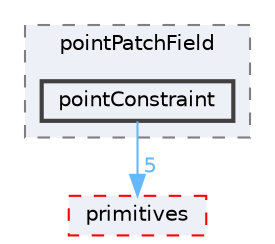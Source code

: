 digraph "src/OpenFOAM/fields/pointPatchFields/pointPatchField/pointConstraint"
{
 // LATEX_PDF_SIZE
  bgcolor="transparent";
  edge [fontname=Helvetica,fontsize=10,labelfontname=Helvetica,labelfontsize=10];
  node [fontname=Helvetica,fontsize=10,shape=box,height=0.2,width=0.4];
  compound=true
  subgraph clusterdir_17a9bfb76e5e1dbc9e2e32285df4aeb8 {
    graph [ bgcolor="#edf0f7", pencolor="grey50", label="pointPatchField", fontname=Helvetica,fontsize=10 style="filled,dashed", URL="dir_17a9bfb76e5e1dbc9e2e32285df4aeb8.html",tooltip=""]
  dir_c39061827e96e5517b8c8266bb6d013c [label="pointConstraint", fillcolor="#edf0f7", color="grey25", style="filled,bold", URL="dir_c39061827e96e5517b8c8266bb6d013c.html",tooltip=""];
  }
  dir_3e50f45338116b169052b428016851aa [label="primitives", fillcolor="#edf0f7", color="red", style="filled,dashed", URL="dir_3e50f45338116b169052b428016851aa.html",tooltip=""];
  dir_c39061827e96e5517b8c8266bb6d013c->dir_3e50f45338116b169052b428016851aa [headlabel="5", labeldistance=1.5 headhref="dir_002939_003069.html" href="dir_002939_003069.html" color="steelblue1" fontcolor="steelblue1"];
}
